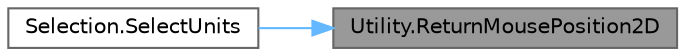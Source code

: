 digraph "Utility.ReturnMousePosition2D"
{
 // LATEX_PDF_SIZE
  bgcolor="transparent";
  edge [fontname=Helvetica,fontsize=10,labelfontname=Helvetica,labelfontsize=10];
  node [fontname=Helvetica,fontsize=10,shape=box,height=0.2,width=0.4];
  rankdir="RL";
  Node1 [label="Utility.ReturnMousePosition2D",height=0.2,width=0.4,color="gray40", fillcolor="grey60", style="filled", fontcolor="black",tooltip=" "];
  Node1 -> Node2 [dir="back",color="steelblue1",style="solid"];
  Node2 [label="Selection.SelectUnits",height=0.2,width=0.4,color="grey40", fillcolor="white", style="filled",URL="$class_selection.html#a5d24db948b630a237b811f4734cbe868",tooltip=" "];
}
